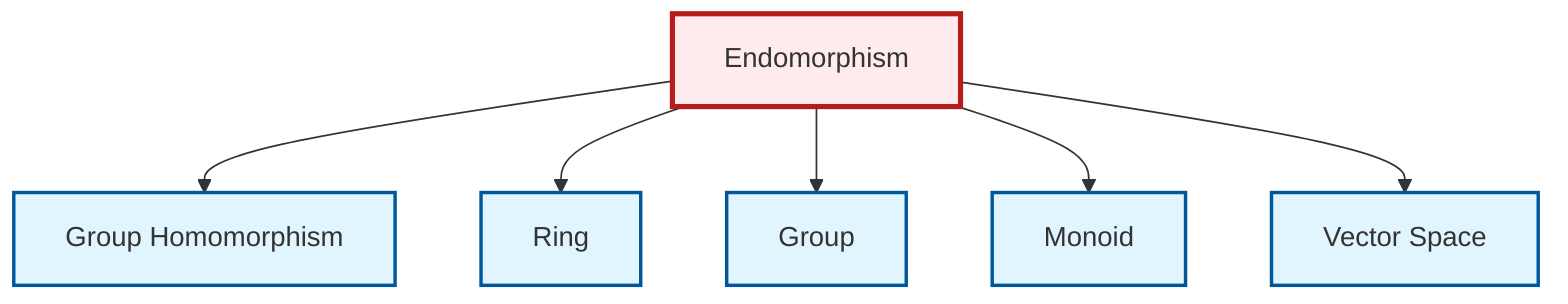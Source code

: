 graph TD
    classDef definition fill:#e1f5fe,stroke:#01579b,stroke-width:2px
    classDef theorem fill:#f3e5f5,stroke:#4a148c,stroke-width:2px
    classDef axiom fill:#fff3e0,stroke:#e65100,stroke-width:2px
    classDef example fill:#e8f5e9,stroke:#1b5e20,stroke-width:2px
    classDef current fill:#ffebee,stroke:#b71c1c,stroke-width:3px
    def-ring["Ring"]:::definition
    def-vector-space["Vector Space"]:::definition
    def-homomorphism["Group Homomorphism"]:::definition
    def-endomorphism["Endomorphism"]:::definition
    def-group["Group"]:::definition
    def-monoid["Monoid"]:::definition
    def-endomorphism --> def-homomorphism
    def-endomorphism --> def-ring
    def-endomorphism --> def-group
    def-endomorphism --> def-monoid
    def-endomorphism --> def-vector-space
    class def-endomorphism current